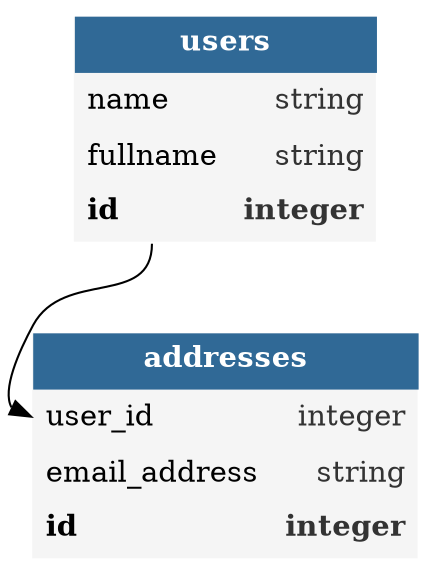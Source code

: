 digraph "automatiza-mg"{
    "users" [shape=plaintext,label=<<table bgcolor="#f5f5f5" border="0" cellborder="0" cellspacing="0" cellpadding="6"><tr><td colspan="2" bgcolor="#306996"><b><font color="#ffffff">users</font></b></td></tr><tr><td port="namen" align="left">name</td><td port="namet" align="right"><font color="#333333">string</font></td></tr><tr><td port="fullnamen" align="left">fullname</td><td port="fullnamet" align="right"><font color="#333333">string</font></td></tr><tr><td port="idn" align="left"><b>id</b></td><td port="idt" align="right"><b><font color="#333333">integer</font></b></td></tr></table>>]
	"addresses" [shape=plaintext,label=<<table bgcolor="#f5f5f5" border="0" cellborder="0" cellspacing="0" cellpadding="6"><tr><td colspan="2" bgcolor="#306996"><b><font color="#ffffff">addresses</font></b></td></tr><tr><td port="user_idn" align="left">user_id</td><td port="user_idt" align="right"><font color="#333333">integer</font></td></tr><tr><td port="email_addressn" align="left">email_address</td><td port="email_addresst" align="right"><font color="#333333">string</font></td></tr><tr><td port="idn" align="left"><b>id</b></td><td port="idt" align="right"><b><font color="#333333">integer</font></b></td></tr></table>>]
    "users":idn -> "addresses":user_idn;
}